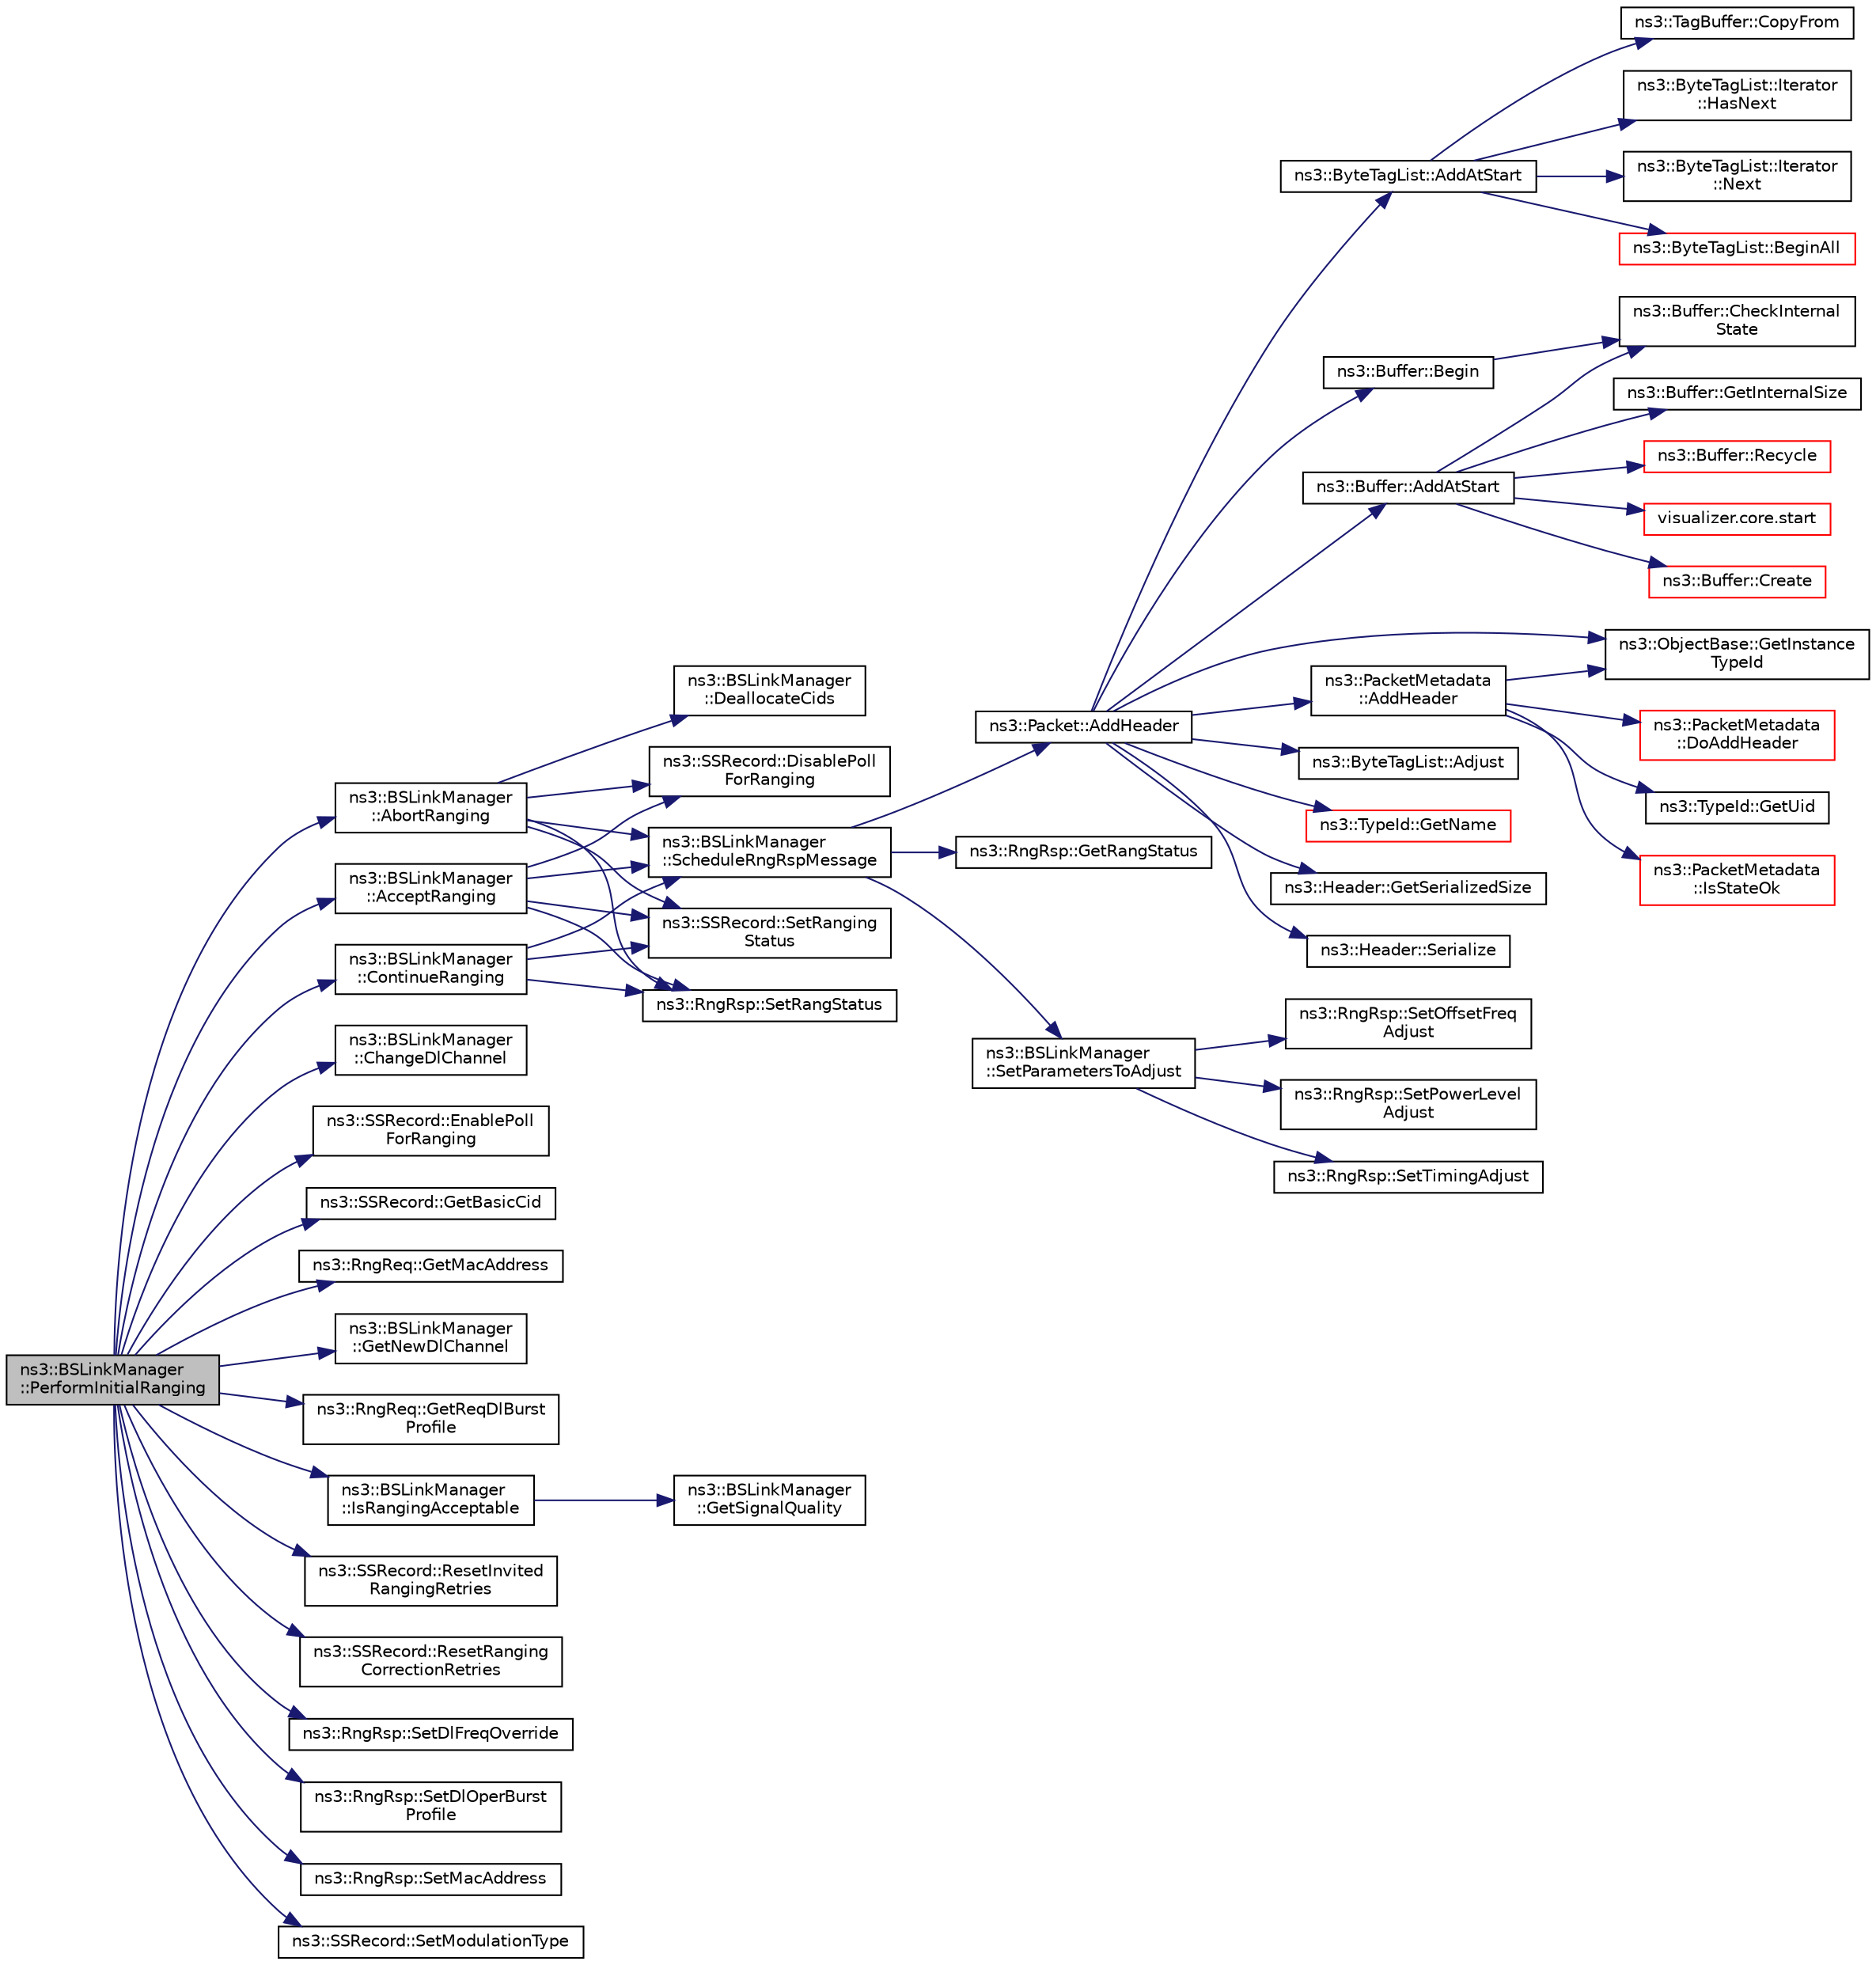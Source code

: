 digraph "ns3::BSLinkManager::PerformInitialRanging"
{
 // LATEX_PDF_SIZE
  edge [fontname="Helvetica",fontsize="10",labelfontname="Helvetica",labelfontsize="10"];
  node [fontname="Helvetica",fontsize="10",shape=record];
  rankdir="LR";
  Node1 [label="ns3::BSLinkManager\l::PerformInitialRanging",height=0.2,width=0.4,color="black", fillcolor="grey75", style="filled", fontcolor="black",tooltip="Perform initial ranging function."];
  Node1 -> Node2 [color="midnightblue",fontsize="10",style="solid",fontname="Helvetica"];
  Node2 [label="ns3::BSLinkManager\l::AbortRanging",height=0.2,width=0.4,color="black", fillcolor="white", style="filled",URL="$classns3_1_1_b_s_link_manager.html#a4ff9f6b3fd2578e415c83f604ab88b4e",tooltip="Abort ranging function."];
  Node2 -> Node3 [color="midnightblue",fontsize="10",style="solid",fontname="Helvetica"];
  Node3 [label="ns3::BSLinkManager\l::DeallocateCids",height=0.2,width=0.4,color="black", fillcolor="white", style="filled",URL="$classns3_1_1_b_s_link_manager.html#a6b53e97ec1e97279dae830a5f8abbaaa",tooltip="Deallocate CIDs function."];
  Node2 -> Node4 [color="midnightblue",fontsize="10",style="solid",fontname="Helvetica"];
  Node4 [label="ns3::SSRecord::DisablePoll\lForRanging",height=0.2,width=0.4,color="black", fillcolor="white", style="filled",URL="$classns3_1_1_s_s_record.html#a6a5bbdb2d3fdaaefd664a17e94ccd786",tooltip="Disable poll for ranging."];
  Node2 -> Node5 [color="midnightblue",fontsize="10",style="solid",fontname="Helvetica"];
  Node5 [label="ns3::BSLinkManager\l::ScheduleRngRspMessage",height=0.2,width=0.4,color="black", fillcolor="white", style="filled",URL="$classns3_1_1_b_s_link_manager.html#a80ee98e2b166372c03c840b8904e062a",tooltip="Schedule range response message function."];
  Node5 -> Node6 [color="midnightblue",fontsize="10",style="solid",fontname="Helvetica"];
  Node6 [label="ns3::Packet::AddHeader",height=0.2,width=0.4,color="black", fillcolor="white", style="filled",URL="$classns3_1_1_packet.html#a465108c595a0bc592095cbcab1832ed8",tooltip="Add header to this packet."];
  Node6 -> Node7 [color="midnightblue",fontsize="10",style="solid",fontname="Helvetica"];
  Node7 [label="ns3::ByteTagList::AddAtStart",height=0.2,width=0.4,color="black", fillcolor="white", style="filled",URL="$classns3_1_1_byte_tag_list.html#acb4563fbe4299c55af41ba7a166b71d5",tooltip="Make sure that all offsets are bigger than prependOffset which represents the location where new byte..."];
  Node7 -> Node8 [color="midnightblue",fontsize="10",style="solid",fontname="Helvetica"];
  Node8 [label="ns3::ByteTagList::BeginAll",height=0.2,width=0.4,color="red", fillcolor="white", style="filled",URL="$classns3_1_1_byte_tag_list.html#ab1d2c5671ea01900fa9ef58e33d1e739",tooltip="Returns an iterator pointing to the very first tag in this list."];
  Node7 -> Node10 [color="midnightblue",fontsize="10",style="solid",fontname="Helvetica"];
  Node10 [label="ns3::TagBuffer::CopyFrom",height=0.2,width=0.4,color="black", fillcolor="white", style="filled",URL="$classns3_1_1_tag_buffer.html#afe07a9e117449ff5b5d5857291671349",tooltip="Copy the nternal structure of another TagBuffer."];
  Node7 -> Node11 [color="midnightblue",fontsize="10",style="solid",fontname="Helvetica"];
  Node11 [label="ns3::ByteTagList::Iterator\l::HasNext",height=0.2,width=0.4,color="black", fillcolor="white", style="filled",URL="$classns3_1_1_byte_tag_list_1_1_iterator.html#a44e33e812e3eba4fdc168e36380853af",tooltip="Used to determine if the iterator is at the end of the byteTagList."];
  Node7 -> Node12 [color="midnightblue",fontsize="10",style="solid",fontname="Helvetica"];
  Node12 [label="ns3::ByteTagList::Iterator\l::Next",height=0.2,width=0.4,color="black", fillcolor="white", style="filled",URL="$classns3_1_1_byte_tag_list_1_1_iterator.html#af521864d800baab1d9c5262f59ce4433",tooltip="Returns the next Item from the ByteTagList."];
  Node6 -> Node13 [color="midnightblue",fontsize="10",style="solid",fontname="Helvetica"];
  Node13 [label="ns3::Buffer::AddAtStart",height=0.2,width=0.4,color="black", fillcolor="white", style="filled",URL="$classns3_1_1_buffer.html#a8abd8164c3671d3dadc98fc66fade7b1",tooltip=" "];
  Node13 -> Node14 [color="midnightblue",fontsize="10",style="solid",fontname="Helvetica"];
  Node14 [label="ns3::Buffer::CheckInternal\lState",height=0.2,width=0.4,color="black", fillcolor="white", style="filled",URL="$classns3_1_1_buffer.html#a200897ee202518b0d2bf91ead4e82be9",tooltip="Checks the internal buffer structures consistency."];
  Node13 -> Node15 [color="midnightblue",fontsize="10",style="solid",fontname="Helvetica"];
  Node15 [label="ns3::Buffer::Create",height=0.2,width=0.4,color="red", fillcolor="white", style="filled",URL="$classns3_1_1_buffer.html#a340c9888e35cf55d024808adfbd75913",tooltip="Create a buffer data storage."];
  Node13 -> Node18 [color="midnightblue",fontsize="10",style="solid",fontname="Helvetica"];
  Node18 [label="ns3::Buffer::GetInternalSize",height=0.2,width=0.4,color="black", fillcolor="white", style="filled",URL="$classns3_1_1_buffer.html#a1042168f1f6f3b24ad08a668662ab373",tooltip="Get the buffer real size."];
  Node13 -> Node19 [color="midnightblue",fontsize="10",style="solid",fontname="Helvetica"];
  Node19 [label="ns3::Buffer::Recycle",height=0.2,width=0.4,color="red", fillcolor="white", style="filled",URL="$classns3_1_1_buffer.html#aa14d4354b6de0c9d6044805f6503ecd2",tooltip="Recycle the buffer memory."];
  Node13 -> Node20 [color="midnightblue",fontsize="10",style="solid",fontname="Helvetica"];
  Node20 [label="visualizer.core.start",height=0.2,width=0.4,color="red", fillcolor="white", style="filled",URL="$namespacevisualizer_1_1core.html#a2a35e5d8a34af358b508dac8635754e0",tooltip=" "];
  Node6 -> Node23 [color="midnightblue",fontsize="10",style="solid",fontname="Helvetica"];
  Node23 [label="ns3::PacketMetadata\l::AddHeader",height=0.2,width=0.4,color="black", fillcolor="white", style="filled",URL="$classns3_1_1_packet_metadata.html#abdce736c4c5f647242f0808c0d2f9249",tooltip="Add an header."];
  Node23 -> Node24 [color="midnightblue",fontsize="10",style="solid",fontname="Helvetica"];
  Node24 [label="ns3::PacketMetadata\l::DoAddHeader",height=0.2,width=0.4,color="red", fillcolor="white", style="filled",URL="$classns3_1_1_packet_metadata.html#ae5ad09674e28733405c49b2655c51a5a",tooltip="Add an header."];
  Node23 -> Node36 [color="midnightblue",fontsize="10",style="solid",fontname="Helvetica"];
  Node36 [label="ns3::ObjectBase::GetInstance\lTypeId",height=0.2,width=0.4,color="black", fillcolor="white", style="filled",URL="$classns3_1_1_object_base.html#abe5b43a6f5b99a92a4c3122db31f06fb",tooltip="Get the most derived TypeId for this Object."];
  Node23 -> Node37 [color="midnightblue",fontsize="10",style="solid",fontname="Helvetica"];
  Node37 [label="ns3::TypeId::GetUid",height=0.2,width=0.4,color="black", fillcolor="white", style="filled",URL="$classns3_1_1_type_id.html#a429535085325d6f926724771446d9047",tooltip="Get the internal id of this TypeId."];
  Node23 -> Node38 [color="midnightblue",fontsize="10",style="solid",fontname="Helvetica"];
  Node38 [label="ns3::PacketMetadata\l::IsStateOk",height=0.2,width=0.4,color="red", fillcolor="white", style="filled",URL="$classns3_1_1_packet_metadata.html#a547dc7d09f1b2d41a28445a91c2fcf37",tooltip="Check if the metadata state is ok."];
  Node6 -> Node43 [color="midnightblue",fontsize="10",style="solid",fontname="Helvetica"];
  Node43 [label="ns3::ByteTagList::Adjust",height=0.2,width=0.4,color="black", fillcolor="white", style="filled",URL="$classns3_1_1_byte_tag_list.html#a1fec06d7e6daaf8039cf2a148e4090f2",tooltip="Adjust the offsets stored internally by the adjustment delta."];
  Node6 -> Node44 [color="midnightblue",fontsize="10",style="solid",fontname="Helvetica"];
  Node44 [label="ns3::Buffer::Begin",height=0.2,width=0.4,color="black", fillcolor="white", style="filled",URL="$classns3_1_1_buffer.html#acb977a0179de9abe4e295ce22023b4ca",tooltip=" "];
  Node44 -> Node14 [color="midnightblue",fontsize="10",style="solid",fontname="Helvetica"];
  Node6 -> Node36 [color="midnightblue",fontsize="10",style="solid",fontname="Helvetica"];
  Node6 -> Node45 [color="midnightblue",fontsize="10",style="solid",fontname="Helvetica"];
  Node45 [label="ns3::TypeId::GetName",height=0.2,width=0.4,color="red", fillcolor="white", style="filled",URL="$classns3_1_1_type_id.html#abc4965475a579c2afdc668d7a7d58374",tooltip="Get the name."];
  Node6 -> Node49 [color="midnightblue",fontsize="10",style="solid",fontname="Helvetica"];
  Node49 [label="ns3::Header::GetSerializedSize",height=0.2,width=0.4,color="black", fillcolor="white", style="filled",URL="$classns3_1_1_header.html#a6ef0497eabc1b1fb0ad42738eb73f934",tooltip=" "];
  Node6 -> Node50 [color="midnightblue",fontsize="10",style="solid",fontname="Helvetica"];
  Node50 [label="ns3::Header::Serialize",height=0.2,width=0.4,color="black", fillcolor="white", style="filled",URL="$classns3_1_1_header.html#afb61f1aac69ff8349a6bfe521fab5404",tooltip=" "];
  Node5 -> Node51 [color="midnightblue",fontsize="10",style="solid",fontname="Helvetica"];
  Node51 [label="ns3::RngRsp::GetRangStatus",height=0.2,width=0.4,color="black", fillcolor="white", style="filled",URL="$classns3_1_1_rng_rsp.html#a14aaa51251247a19c19b9486e38d98b2",tooltip=" "];
  Node5 -> Node52 [color="midnightblue",fontsize="10",style="solid",fontname="Helvetica"];
  Node52 [label="ns3::BSLinkManager\l::SetParametersToAdjust",height=0.2,width=0.4,color="black", fillcolor="white", style="filled",URL="$classns3_1_1_b_s_link_manager.html#aaf3edf52fbc826d504c521f5303f309f",tooltip="Set parameters to adjust function."];
  Node52 -> Node53 [color="midnightblue",fontsize="10",style="solid",fontname="Helvetica"];
  Node53 [label="ns3::RngRsp::SetOffsetFreq\lAdjust",height=0.2,width=0.4,color="black", fillcolor="white", style="filled",URL="$classns3_1_1_rng_rsp.html#aaf2c03f85edf379b19ef863b03f59395",tooltip="set the relative change in transmission frequency that the SS should take in order to better match th..."];
  Node52 -> Node54 [color="midnightblue",fontsize="10",style="solid",fontname="Helvetica"];
  Node54 [label="ns3::RngRsp::SetPowerLevel\lAdjust",height=0.2,width=0.4,color="black", fillcolor="white", style="filled",URL="$classns3_1_1_rng_rsp.html#a86a77741b095cb28d7c0794562d3c3b5",tooltip="set the relative change in transmission power level that the SS should make in order that transmissio..."];
  Node52 -> Node55 [color="midnightblue",fontsize="10",style="solid",fontname="Helvetica"];
  Node55 [label="ns3::RngRsp::SetTimingAdjust",height=0.2,width=0.4,color="black", fillcolor="white", style="filled",URL="$classns3_1_1_rng_rsp.html#a8f08f6644eb1bf48a1b2e66616151d68",tooltip="set the Tx timing offset adjustment (signed 32-bit)."];
  Node2 -> Node56 [color="midnightblue",fontsize="10",style="solid",fontname="Helvetica"];
  Node56 [label="ns3::SSRecord::SetRanging\lStatus",height=0.2,width=0.4,color="black", fillcolor="white", style="filled",URL="$classns3_1_1_s_s_record.html#a114dce3a7a4aff49f153deb95058ff9a",tooltip="Set ranging status."];
  Node2 -> Node57 [color="midnightblue",fontsize="10",style="solid",fontname="Helvetica"];
  Node57 [label="ns3::RngRsp::SetRangStatus",height=0.2,width=0.4,color="black", fillcolor="white", style="filled",URL="$classns3_1_1_rng_rsp.html#ad4f2d7daa515310d4439786688eacd36",tooltip="set the range status."];
  Node1 -> Node58 [color="midnightblue",fontsize="10",style="solid",fontname="Helvetica"];
  Node58 [label="ns3::BSLinkManager\l::AcceptRanging",height=0.2,width=0.4,color="black", fillcolor="white", style="filled",URL="$classns3_1_1_b_s_link_manager.html#abeb3786d298e966245b505f706c6c98a",tooltip="Accept ranging function."];
  Node58 -> Node4 [color="midnightblue",fontsize="10",style="solid",fontname="Helvetica"];
  Node58 -> Node5 [color="midnightblue",fontsize="10",style="solid",fontname="Helvetica"];
  Node58 -> Node56 [color="midnightblue",fontsize="10",style="solid",fontname="Helvetica"];
  Node58 -> Node57 [color="midnightblue",fontsize="10",style="solid",fontname="Helvetica"];
  Node1 -> Node59 [color="midnightblue",fontsize="10",style="solid",fontname="Helvetica"];
  Node59 [label="ns3::BSLinkManager\l::ChangeDlChannel",height=0.2,width=0.4,color="black", fillcolor="white", style="filled",URL="$classns3_1_1_b_s_link_manager.html#af433428804a92b8e82256ccaf99c34fc",tooltip="Change DL channel function."];
  Node1 -> Node60 [color="midnightblue",fontsize="10",style="solid",fontname="Helvetica"];
  Node60 [label="ns3::BSLinkManager\l::ContinueRanging",height=0.2,width=0.4,color="black", fillcolor="white", style="filled",URL="$classns3_1_1_b_s_link_manager.html#abb7f2a1602887788e0a8d9346a76fd9c",tooltip="Continue ranging function."];
  Node60 -> Node5 [color="midnightblue",fontsize="10",style="solid",fontname="Helvetica"];
  Node60 -> Node56 [color="midnightblue",fontsize="10",style="solid",fontname="Helvetica"];
  Node60 -> Node57 [color="midnightblue",fontsize="10",style="solid",fontname="Helvetica"];
  Node1 -> Node61 [color="midnightblue",fontsize="10",style="solid",fontname="Helvetica"];
  Node61 [label="ns3::SSRecord::EnablePoll\lForRanging",height=0.2,width=0.4,color="black", fillcolor="white", style="filled",URL="$classns3_1_1_s_s_record.html#a2bdef6783ecfc64b6be34fa1103bc3b0",tooltip="Enable poll for ranging function."];
  Node1 -> Node62 [color="midnightblue",fontsize="10",style="solid",fontname="Helvetica"];
  Node62 [label="ns3::SSRecord::GetBasicCid",height=0.2,width=0.4,color="black", fillcolor="white", style="filled",URL="$classns3_1_1_s_s_record.html#abb9f1536114cfa774613b9ca9fb7a2b4",tooltip="Get basic CID."];
  Node1 -> Node63 [color="midnightblue",fontsize="10",style="solid",fontname="Helvetica"];
  Node63 [label="ns3::RngReq::GetMacAddress",height=0.2,width=0.4,color="black", fillcolor="white", style="filled",URL="$classns3_1_1_rng_req.html#a14dd9cde9aeecaf2a054bde8b4092e55",tooltip="Get MAC address field."];
  Node1 -> Node64 [color="midnightblue",fontsize="10",style="solid",fontname="Helvetica"];
  Node64 [label="ns3::BSLinkManager\l::GetNewDlChannel",height=0.2,width=0.4,color="black", fillcolor="white", style="filled",URL="$classns3_1_1_b_s_link_manager.html#a7f2cb235a8f2849921f3460b4ab0ac7b",tooltip="Get new DL channel function."];
  Node1 -> Node65 [color="midnightblue",fontsize="10",style="solid",fontname="Helvetica"];
  Node65 [label="ns3::RngReq::GetReqDlBurst\lProfile",height=0.2,width=0.4,color="black", fillcolor="white", style="filled",URL="$classns3_1_1_rng_req.html#a49c516812beec383d4ca41e4b56d3bdd",tooltip="Get request DL burst profile field."];
  Node1 -> Node66 [color="midnightblue",fontsize="10",style="solid",fontname="Helvetica"];
  Node66 [label="ns3::BSLinkManager\l::IsRangingAcceptable",height=0.2,width=0.4,color="black", fillcolor="white", style="filled",URL="$classns3_1_1_b_s_link_manager.html#af62c80bd793222cb430a34ef9ec022d8",tooltip="Is ranging acceptable function."];
  Node66 -> Node67 [color="midnightblue",fontsize="10",style="solid",fontname="Helvetica"];
  Node67 [label="ns3::BSLinkManager\l::GetSignalQuality",height=0.2,width=0.4,color="black", fillcolor="white", style="filled",URL="$classns3_1_1_b_s_link_manager.html#a5ec556b1346b2147c54c07abfca3913c",tooltip="Get signal quality function."];
  Node1 -> Node68 [color="midnightblue",fontsize="10",style="solid",fontname="Helvetica"];
  Node68 [label="ns3::SSRecord::ResetInvited\lRangingRetries",height=0.2,width=0.4,color="black", fillcolor="white", style="filled",URL="$classns3_1_1_s_s_record.html#aec33d8100f52d668ac5e73949f1c7160",tooltip="Reset invited ranging retries."];
  Node1 -> Node69 [color="midnightblue",fontsize="10",style="solid",fontname="Helvetica"];
  Node69 [label="ns3::SSRecord::ResetRanging\lCorrectionRetries",height=0.2,width=0.4,color="black", fillcolor="white", style="filled",URL="$classns3_1_1_s_s_record.html#acfd85a368b4a862fc96cf492f8934e99",tooltip="Reset ranging correction retries."];
  Node1 -> Node70 [color="midnightblue",fontsize="10",style="solid",fontname="Helvetica"];
  Node70 [label="ns3::RngRsp::SetDlFreqOverride",height=0.2,width=0.4,color="black", fillcolor="white", style="filled",URL="$classns3_1_1_rng_rsp.html#aa4f07b198beaefd83b4c4e695b940e0a",tooltip="set the Center frequency, in kHz, of new downlink channel where the SS should redo initial ranging."];
  Node1 -> Node71 [color="midnightblue",fontsize="10",style="solid",fontname="Helvetica"];
  Node71 [label="ns3::RngRsp::SetDlOperBurst\lProfile",height=0.2,width=0.4,color="black", fillcolor="white", style="filled",URL="$classns3_1_1_rng_rsp.html#a6a8b5496c61d6b5f216a08c21b9acc32",tooltip="set the DL oper burst profile"];
  Node1 -> Node72 [color="midnightblue",fontsize="10",style="solid",fontname="Helvetica"];
  Node72 [label="ns3::RngRsp::SetMacAddress",height=0.2,width=0.4,color="black", fillcolor="white", style="filled",URL="$classns3_1_1_rng_rsp.html#a080e954717c6d7ef5cae0f8dcf069d99",tooltip="set the MAC address"];
  Node1 -> Node73 [color="midnightblue",fontsize="10",style="solid",fontname="Helvetica"];
  Node73 [label="ns3::SSRecord::SetModulationType",height=0.2,width=0.4,color="black", fillcolor="white", style="filled",URL="$classns3_1_1_s_s_record.html#a015c0f21018ef11a4efb3b63c0c32fb5",tooltip="Set modulation type."];
}

